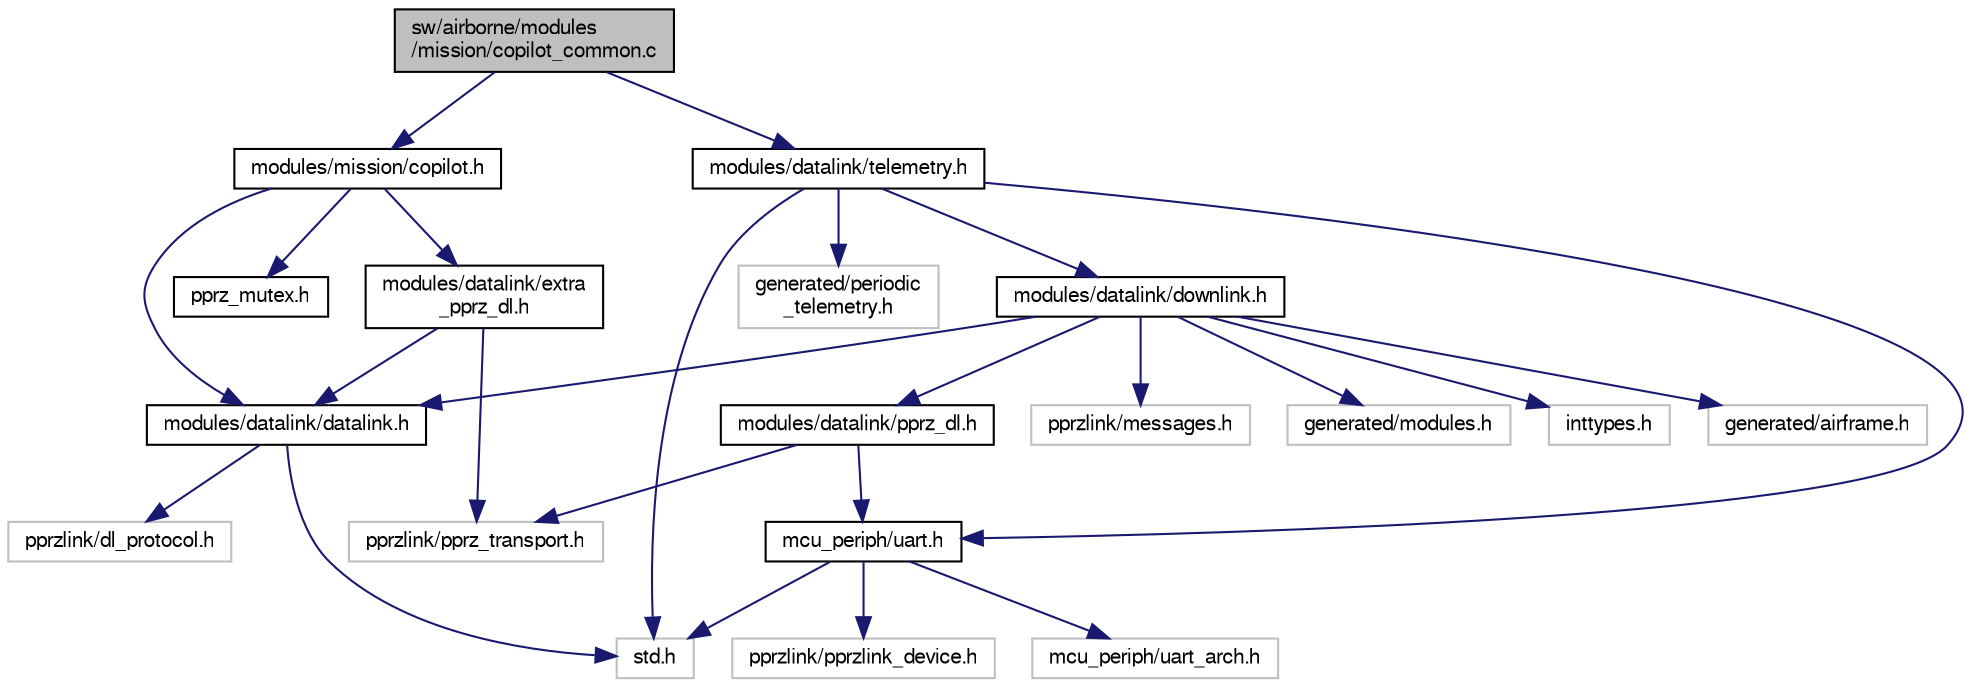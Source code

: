 digraph "sw/airborne/modules/mission/copilot_common.c"
{
  edge [fontname="FreeSans",fontsize="10",labelfontname="FreeSans",labelfontsize="10"];
  node [fontname="FreeSans",fontsize="10",shape=record];
  Node1 [label="sw/airborne/modules\l/mission/copilot_common.c",height=0.2,width=0.4,color="black", fillcolor="grey75", style="filled", fontcolor="black"];
  Node1 -> Node2 [color="midnightblue",fontsize="10",style="solid",fontname="FreeSans"];
  Node2 [label="modules/mission/copilot.h",height=0.2,width=0.4,color="black", fillcolor="white", style="filled",URL="$copilot_8h.html",tooltip="Mission Computer module, interfacing the mission computer (also known as Copilot), based losely on ISaAC: The Intelligent Safety and Airworthiness Co-Pilot module Based on paper \"A Payload Verification and Management Framework  for Small UAV-based Personal Remote Sensing Systems\" by Cal Coopmans and Chris Coffin. "];
  Node2 -> Node3 [color="midnightblue",fontsize="10",style="solid",fontname="FreeSans"];
  Node3 [label="modules/datalink/datalink.h",height=0.2,width=0.4,color="black", fillcolor="white", style="filled",URL="$datalink_8h.html",tooltip="Handling of messages coming from ground and other A/Cs. "];
  Node3 -> Node4 [color="midnightblue",fontsize="10",style="solid",fontname="FreeSans"];
  Node4 [label="std.h",height=0.2,width=0.4,color="grey75", fillcolor="white", style="filled"];
  Node3 -> Node5 [color="midnightblue",fontsize="10",style="solid",fontname="FreeSans"];
  Node5 [label="pprzlink/dl_protocol.h",height=0.2,width=0.4,color="grey75", fillcolor="white", style="filled"];
  Node2 -> Node6 [color="midnightblue",fontsize="10",style="solid",fontname="FreeSans"];
  Node6 [label="modules/datalink/extra\l_pprz_dl.h",height=0.2,width=0.4,color="black", fillcolor="white", style="filled",URL="$extra__pprz__dl_8h.html",tooltip="Extra datalink and telemetry using PPRZ protocol. "];
  Node6 -> Node3 [color="midnightblue",fontsize="10",style="solid",fontname="FreeSans"];
  Node6 -> Node7 [color="midnightblue",fontsize="10",style="solid",fontname="FreeSans"];
  Node7 [label="pprzlink/pprz_transport.h",height=0.2,width=0.4,color="grey75", fillcolor="white", style="filled"];
  Node2 -> Node8 [color="midnightblue",fontsize="10",style="solid",fontname="FreeSans"];
  Node8 [label="pprz_mutex.h",height=0.2,width=0.4,color="black", fillcolor="white", style="filled",URL="$pprz__mutex_8h.html",tooltip="Utility functions and macros to abstract some RTOS functionalities such as mutexes. "];
  Node1 -> Node9 [color="midnightblue",fontsize="10",style="solid",fontname="FreeSans"];
  Node9 [label="modules/datalink/telemetry.h",height=0.2,width=0.4,color="black", fillcolor="white", style="filled",URL="$telemetry_8h.html",tooltip="Periodic telemetry system header (includes downlink utility and generated code). "];
  Node9 -> Node4 [color="midnightblue",fontsize="10",style="solid",fontname="FreeSans"];
  Node9 -> Node10 [color="midnightblue",fontsize="10",style="solid",fontname="FreeSans"];
  Node10 [label="mcu_periph/uart.h",height=0.2,width=0.4,color="black", fillcolor="white", style="filled",URL="$uart_8h.html",tooltip="arch independent UART (Universal Asynchronous Receiver/Transmitter) API "];
  Node10 -> Node11 [color="midnightblue",fontsize="10",style="solid",fontname="FreeSans"];
  Node11 [label="mcu_periph/uart_arch.h",height=0.2,width=0.4,color="grey75", fillcolor="white", style="filled"];
  Node10 -> Node12 [color="midnightblue",fontsize="10",style="solid",fontname="FreeSans"];
  Node12 [label="pprzlink/pprzlink_device.h",height=0.2,width=0.4,color="grey75", fillcolor="white", style="filled"];
  Node10 -> Node4 [color="midnightblue",fontsize="10",style="solid",fontname="FreeSans"];
  Node9 -> Node13 [color="midnightblue",fontsize="10",style="solid",fontname="FreeSans"];
  Node13 [label="generated/periodic\l_telemetry.h",height=0.2,width=0.4,color="grey75", fillcolor="white", style="filled"];
  Node9 -> Node14 [color="midnightblue",fontsize="10",style="solid",fontname="FreeSans"];
  Node14 [label="modules/datalink/downlink.h",height=0.2,width=0.4,color="black", fillcolor="white", style="filled",URL="$downlink_8h.html",tooltip="Common code for AP and FBW telemetry. "];
  Node14 -> Node15 [color="midnightblue",fontsize="10",style="solid",fontname="FreeSans"];
  Node15 [label="inttypes.h",height=0.2,width=0.4,color="grey75", fillcolor="white", style="filled"];
  Node14 -> Node16 [color="midnightblue",fontsize="10",style="solid",fontname="FreeSans"];
  Node16 [label="generated/airframe.h",height=0.2,width=0.4,color="grey75", fillcolor="white", style="filled"];
  Node14 -> Node17 [color="midnightblue",fontsize="10",style="solid",fontname="FreeSans"];
  Node17 [label="pprzlink/messages.h",height=0.2,width=0.4,color="grey75", fillcolor="white", style="filled"];
  Node14 -> Node3 [color="midnightblue",fontsize="10",style="solid",fontname="FreeSans"];
  Node14 -> Node18 [color="midnightblue",fontsize="10",style="solid",fontname="FreeSans"];
  Node18 [label="modules/datalink/pprz_dl.h",height=0.2,width=0.4,color="black", fillcolor="white", style="filled",URL="$pprz__dl_8h.html",tooltip="Datalink using PPRZ protocol. "];
  Node18 -> Node7 [color="midnightblue",fontsize="10",style="solid",fontname="FreeSans"];
  Node18 -> Node10 [color="midnightblue",fontsize="10",style="solid",fontname="FreeSans"];
  Node14 -> Node19 [color="midnightblue",fontsize="10",style="solid",fontname="FreeSans"];
  Node19 [label="generated/modules.h",height=0.2,width=0.4,color="grey75", fillcolor="white", style="filled"];
}
